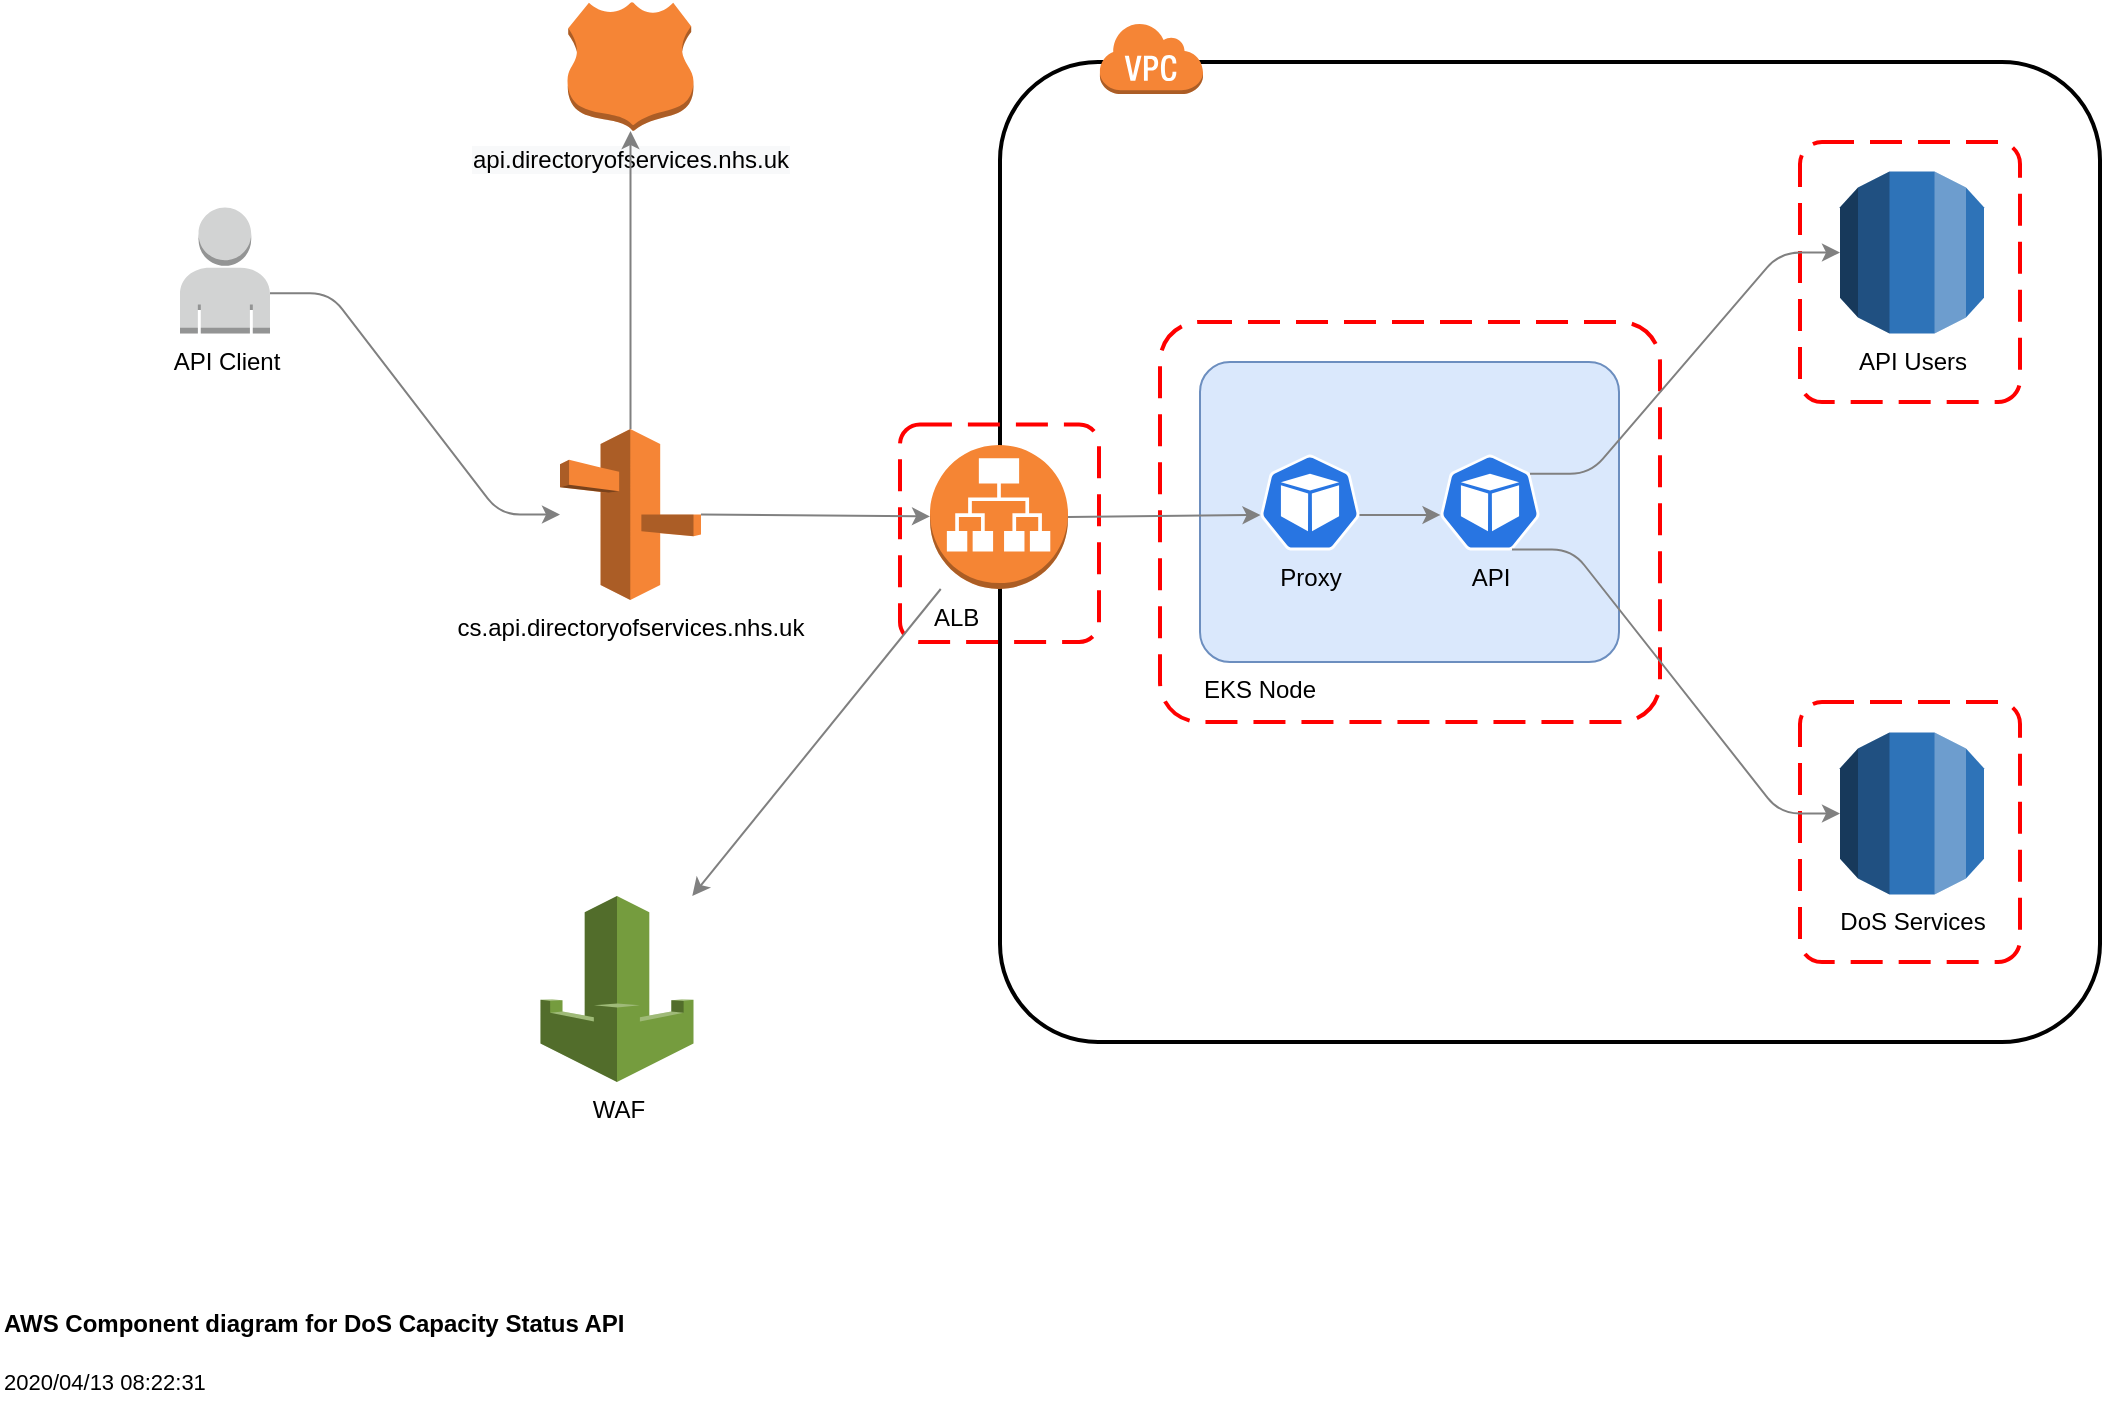 <mxfile version="12.9.9" type="device"><diagram id="cN-RwNyQhvt1yLzeEUT-" name="Component"><mxGraphModel dx="2052" dy="1206" grid="1" gridSize="2" guides="1" tooltips="1" connect="1" arrows="1" fold="1" page="1" pageScale="1" pageWidth="1169" pageHeight="827" math="0" shadow="0"><root><mxCell id="IWXGeQmXyQhKpHYDBjWF-0"/><mxCell id="IWXGeQmXyQhKpHYDBjWF-1" parent="IWXGeQmXyQhKpHYDBjWF-0"/><mxCell id="RwF1MlRcbTvYdRCJqQCg-4" value="" style="rounded=1;arcSize=10;dashed=0;fillColor=none;gradientColor=none;strokeWidth=2;" parent="IWXGeQmXyQhKpHYDBjWF-1" vertex="1"><mxGeometry x="510" y="150" width="550" height="490" as="geometry"/></mxCell><mxCell id="RwF1MlRcbTvYdRCJqQCg-12" value="" style="rounded=1;arcSize=10;dashed=1;strokeColor=#ff0000;fillColor=none;gradientColor=none;dashPattern=8 4;strokeWidth=2;align=left;labelPosition=center;verticalLabelPosition=bottom;verticalAlign=top;" parent="IWXGeQmXyQhKpHYDBjWF-1" vertex="1"><mxGeometry x="590" y="280" width="250" height="200" as="geometry"/></mxCell><mxCell id="RwF1MlRcbTvYdRCJqQCg-11" value="" style="rounded=1;arcSize=10;dashed=1;strokeColor=#ff0000;fillColor=none;gradientColor=none;dashPattern=8 4;strokeWidth=2;align=left;labelPosition=center;verticalLabelPosition=bottom;verticalAlign=top;" parent="IWXGeQmXyQhKpHYDBjWF-1" vertex="1"><mxGeometry x="460" y="331.25" width="99.5" height="108.75" as="geometry"/></mxCell><mxCell id="RwF1MlRcbTvYdRCJqQCg-7" value="" style="rounded=1;arcSize=10;dashed=1;strokeColor=#ff0000;fillColor=none;gradientColor=none;dashPattern=8 4;strokeWidth=2;align=left;labelPosition=center;verticalLabelPosition=bottom;verticalAlign=top;" parent="IWXGeQmXyQhKpHYDBjWF-1" vertex="1"><mxGeometry x="910" y="470" width="110" height="130" as="geometry"/></mxCell><mxCell id="RwF1MlRcbTvYdRCJqQCg-6" value="" style="rounded=1;arcSize=10;dashed=1;strokeColor=#ff0000;fillColor=none;gradientColor=none;dashPattern=8 4;strokeWidth=2;align=left;labelPosition=center;verticalLabelPosition=bottom;verticalAlign=top;" parent="IWXGeQmXyQhKpHYDBjWF-1" vertex="1"><mxGeometry x="910" y="190" width="110" height="130" as="geometry"/></mxCell><mxCell id="Lj5eGw8n4abv6ZJQl-95-0" value="EKS Node" style="rounded=1;arcSize=10;strokeColor=#6c8ebf;fillColor=#dae8fc;labelPosition=center;verticalLabelPosition=bottom;align=left;verticalAlign=top;" parent="IWXGeQmXyQhKpHYDBjWF-1" vertex="1"><mxGeometry x="610" y="300" width="209.5" height="150" as="geometry"/></mxCell><mxCell id="IWXGeQmXyQhKpHYDBjWF-22" value="WAF" style="outlineConnect=0;dashed=0;verticalLabelPosition=bottom;verticalAlign=top;align=center;html=1;shape=mxgraph.aws3.waf;fillColor=#759C3E;gradientColor=none;" parent="IWXGeQmXyQhKpHYDBjWF-1" vertex="1"><mxGeometry x="280.25" y="567" width="76.5" height="93" as="geometry"/></mxCell><mxCell id="IWXGeQmXyQhKpHYDBjWF-23" value="ALB" style="outlineConnect=0;dashed=0;verticalLabelPosition=bottom;verticalAlign=top;align=left;html=1;shape=mxgraph.aws3.application_load_balancer;fillColor=#F58534;gradientColor=none;" parent="IWXGeQmXyQhKpHYDBjWF-1" vertex="1"><mxGeometry x="475" y="341.5" width="69" height="72" as="geometry"/></mxCell><mxCell id="IWXGeQmXyQhKpHYDBjWF-25" value="Proxy" style="html=1;dashed=0;whitespace=wrap;fillColor=#2875E2;strokeColor=#ffffff;points=[[0.005,0.63,0],[0.1,0.2,0],[0.9,0.2,0],[0.5,0,0],[0.995,0.63,0],[0.72,0.99,0],[0.5,1,0],[0.28,0.99,0]];shape=mxgraph.kubernetes.icon;prIcon=pod;labelPosition=center;verticalLabelPosition=bottom;align=center;verticalAlign=top;" parent="IWXGeQmXyQhKpHYDBjWF-1" vertex="1"><mxGeometry x="640" y="346.25" width="50" height="48" as="geometry"/></mxCell><mxCell id="IWXGeQmXyQhKpHYDBjWF-26" value="API" style="html=1;dashed=0;whitespace=wrap;fillColor=#2875E2;strokeColor=#ffffff;points=[[0.005,0.63,0],[0.1,0.2,0],[0.9,0.2,0],[0.5,0,0],[0.995,0.63,0],[0.72,0.99,0],[0.5,1,0],[0.28,0.99,0]];shape=mxgraph.kubernetes.icon;prIcon=pod;labelPosition=center;verticalLabelPosition=bottom;align=center;verticalAlign=top;" parent="IWXGeQmXyQhKpHYDBjWF-1" vertex="1"><mxGeometry x="730" y="346.25" width="50" height="48" as="geometry"/></mxCell><mxCell id="IWXGeQmXyQhKpHYDBjWF-27" value="API Users" style="outlineConnect=0;dashed=0;verticalLabelPosition=bottom;verticalAlign=top;align=center;html=1;shape=mxgraph.aws3.rds;fillColor=#2E73B8;gradientColor=none;" parent="IWXGeQmXyQhKpHYDBjWF-1" vertex="1"><mxGeometry x="930" y="204.75" width="72" height="81" as="geometry"/></mxCell><mxCell id="IWXGeQmXyQhKpHYDBjWF-28" value="DoS Services" style="outlineConnect=0;dashed=0;verticalLabelPosition=bottom;verticalAlign=top;align=center;html=1;shape=mxgraph.aws3.rds;fillColor=#2E73B8;gradientColor=none;" parent="IWXGeQmXyQhKpHYDBjWF-1" vertex="1"><mxGeometry x="930" y="485.25" width="72" height="81" as="geometry"/></mxCell><mxCell id="IWXGeQmXyQhKpHYDBjWF-29" value="cs.api.directoryofservices.nhs.uk" style="outlineConnect=0;dashed=0;verticalLabelPosition=bottom;verticalAlign=top;align=center;html=1;shape=mxgraph.aws3.route_53;fillColor=#F58536;gradientColor=none;" parent="IWXGeQmXyQhKpHYDBjWF-1" vertex="1"><mxGeometry x="290" y="333.5" width="70.5" height="85.5" as="geometry"/></mxCell><mxCell id="IWXGeQmXyQhKpHYDBjWF-31" value="API Client" style="outlineConnect=0;dashed=0;verticalLabelPosition=bottom;verticalAlign=top;align=center;html=1;shape=mxgraph.aws3.user;fillColor=#D2D3D3;gradientColor=none;" parent="IWXGeQmXyQhKpHYDBjWF-1" vertex="1"><mxGeometry x="100" y="222.75" width="45" height="63" as="geometry"/></mxCell><mxCell id="IWXGeQmXyQhKpHYDBjWF-33" value="" style="endArrow=classic;html=1;exitX=0.9;exitY=0.2;exitDx=0;exitDy=0;exitPerimeter=0;rounded=1;edgeStyle=entityRelationEdgeStyle;strokeColor=#808080;" parent="IWXGeQmXyQhKpHYDBjWF-1" source="IWXGeQmXyQhKpHYDBjWF-26" target="IWXGeQmXyQhKpHYDBjWF-27" edge="1"><mxGeometry width="50" height="50" relative="1" as="geometry"><mxPoint x="520" y="488.5" as="sourcePoint"/><mxPoint x="840" y="288.5" as="targetPoint"/></mxGeometry></mxCell><mxCell id="IWXGeQmXyQhKpHYDBjWF-34" value="" style="endArrow=classic;html=1;exitX=0.72;exitY=0.99;exitDx=0;exitDy=0;exitPerimeter=0;rounded=1;edgeStyle=entityRelationEdgeStyle;strokeColor=#808080;entryX=0;entryY=0.5;entryDx=0;entryDy=0;entryPerimeter=0;" parent="IWXGeQmXyQhKpHYDBjWF-1" source="IWXGeQmXyQhKpHYDBjWF-26" target="IWXGeQmXyQhKpHYDBjWF-28" edge="1"><mxGeometry width="50" height="50" relative="1" as="geometry"><mxPoint x="675" y="368.1" as="sourcePoint"/><mxPoint x="870" y="249" as="targetPoint"/></mxGeometry></mxCell><mxCell id="IWXGeQmXyQhKpHYDBjWF-35" value="" style="endArrow=classic;html=1;exitX=0.995;exitY=0.63;exitDx=0;exitDy=0;exitPerimeter=0;rounded=1;edgeStyle=entityRelationEdgeStyle;strokeColor=#808080;entryX=0.005;entryY=0.63;entryDx=0;entryDy=0;entryPerimeter=0;" parent="IWXGeQmXyQhKpHYDBjWF-1" source="IWXGeQmXyQhKpHYDBjWF-25" target="IWXGeQmXyQhKpHYDBjWF-26" edge="1"><mxGeometry width="50" height="50" relative="1" as="geometry"><mxPoint x="786" y="403.77" as="sourcePoint"/><mxPoint x="870" y="444.75" as="targetPoint"/></mxGeometry></mxCell><mxCell id="IWXGeQmXyQhKpHYDBjWF-38" value="" style="endArrow=classic;html=1;exitX=1;exitY=0.68;exitDx=0;exitDy=0;exitPerimeter=0;rounded=1;edgeStyle=entityRelationEdgeStyle;strokeColor=#808080;" parent="IWXGeQmXyQhKpHYDBjWF-1" source="IWXGeQmXyQhKpHYDBjWF-31" target="IWXGeQmXyQhKpHYDBjWF-29" edge="1"><mxGeometry width="50" height="50" relative="1" as="geometry"><mxPoint x="569" y="381" as="sourcePoint"/><mxPoint x="630.25" y="381.24" as="targetPoint"/></mxGeometry></mxCell><mxCell id="IWXGeQmXyQhKpHYDBjWF-41" value="" style="endArrow=classic;html=1;strokeColor=#808080;" parent="IWXGeQmXyQhKpHYDBjWF-1" source="IWXGeQmXyQhKpHYDBjWF-23" target="IWXGeQmXyQhKpHYDBjWF-22" edge="1"><mxGeometry width="50" height="50" relative="1" as="geometry"><mxPoint x="540" y="488.5" as="sourcePoint"/><mxPoint x="590" y="438.5" as="targetPoint"/></mxGeometry></mxCell><mxCell id="MBlcPFbl8qozU62ANEsG-0" value="&lt;b&gt;AWS Component diagram for DoS Capacity Status API&lt;/b&gt;&lt;br style=&quot;font-size: 11px&quot;&gt;&lt;font style=&quot;font-size: 11px&quot;&gt;&lt;br&gt;&lt;font style=&quot;font-size: 11px&quot;&gt;2020/04/13 08:22:31&lt;/font&gt;&lt;/font&gt;" style="text;html=1;strokeColor=none;fillColor=none;align=left;verticalAlign=middle;whiteSpace=wrap;rounded=0;" parent="IWXGeQmXyQhKpHYDBjWF-1" vertex="1"><mxGeometry x="10" y="770" width="430" height="50" as="geometry"/></mxCell><mxCell id="Lj5eGw8n4abv6ZJQl-95-3" value="" style="endArrow=classic;html=1;strokeColor=#808080;exitX=1;exitY=0.5;exitDx=0;exitDy=0;exitPerimeter=0;entryX=0.005;entryY=0.63;entryDx=0;entryDy=0;entryPerimeter=0;" parent="IWXGeQmXyQhKpHYDBjWF-1" source="IWXGeQmXyQhKpHYDBjWF-23" target="IWXGeQmXyQhKpHYDBjWF-25" edge="1"><mxGeometry width="50" height="50" relative="1" as="geometry"><mxPoint x="501.866" y="418.5" as="sourcePoint"/><mxPoint x="524.986" y="531.5" as="targetPoint"/></mxGeometry></mxCell><mxCell id="Lj5eGw8n4abv6ZJQl-95-6" value="" style="endArrow=classic;html=1;strokeColor=#808080;exitX=1;exitY=0.5;exitDx=0;exitDy=0;exitPerimeter=0;" parent="IWXGeQmXyQhKpHYDBjWF-1" source="IWXGeQmXyQhKpHYDBjWF-29" target="IWXGeQmXyQhKpHYDBjWF-23" edge="1"><mxGeometry width="50" height="50" relative="1" as="geometry"><mxPoint x="494.5" y="422.25" as="sourcePoint"/><mxPoint x="494.5" y="531.5" as="targetPoint"/></mxGeometry></mxCell><mxCell id="RwF1MlRcbTvYdRCJqQCg-5" value="" style="dashed=0;html=1;shape=mxgraph.aws3.virtual_private_cloud;fillColor=#F58536;gradientColor=none;dashed=0;" parent="IWXGeQmXyQhKpHYDBjWF-1" vertex="1"><mxGeometry x="559.5" y="130" width="52" height="36" as="geometry"/></mxCell><mxCell id="RwF1MlRcbTvYdRCJqQCg-15" value="&lt;div&gt;&lt;meta charset=&quot;utf-8&quot;&gt;&lt;span style=&quot;color: rgb(0, 0, 0); font-family: Helvetica; font-size: 12px; font-style: normal; font-variant-ligatures: normal; font-variant-caps: normal; font-weight: 400; letter-spacing: normal; orphans: 2; text-align: center; text-indent: 0px; text-transform: none; widows: 2; word-spacing: 0px; -webkit-text-stroke-width: 0px; background-color: rgb(248, 249, 250); text-decoration-style: initial; text-decoration-color: initial; float: none; display: inline !important;&quot;&gt;api.directoryofservices.nhs.uk&lt;/span&gt;&lt;/div&gt;" style="outlineConnect=0;dashed=0;verticalLabelPosition=bottom;verticalAlign=top;align=center;html=1;shape=mxgraph.aws3.hosted_zone;fillColor=#F58536;gradientColor=none;" parent="IWXGeQmXyQhKpHYDBjWF-1" vertex="1"><mxGeometry x="293.75" y="120" width="63" height="64.5" as="geometry"/></mxCell><mxCell id="RwF1MlRcbTvYdRCJqQCg-16" value="" style="endArrow=classic;html=1;strokeColor=#808080;" parent="IWXGeQmXyQhKpHYDBjWF-1" source="IWXGeQmXyQhKpHYDBjWF-29" target="RwF1MlRcbTvYdRCJqQCg-15" edge="1"><mxGeometry width="50" height="50" relative="1" as="geometry"><mxPoint x="370.5" y="386.25" as="sourcePoint"/><mxPoint x="290" y="280" as="targetPoint"/></mxGeometry></mxCell></root></mxGraphModel></diagram></mxfile>